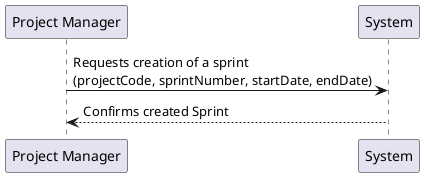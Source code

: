 @startuml

"Project Manager" -> System: Requests creation of a sprint\n(projectCode, sprintNumber, startDate, endDate)
'"Project Manager" <-- System: Authorization granted
'"Project Manager"  -> System: Add user stories to be part of the sprint
"Project Manager"  <-- System: Confirms created Sprint
@enduml